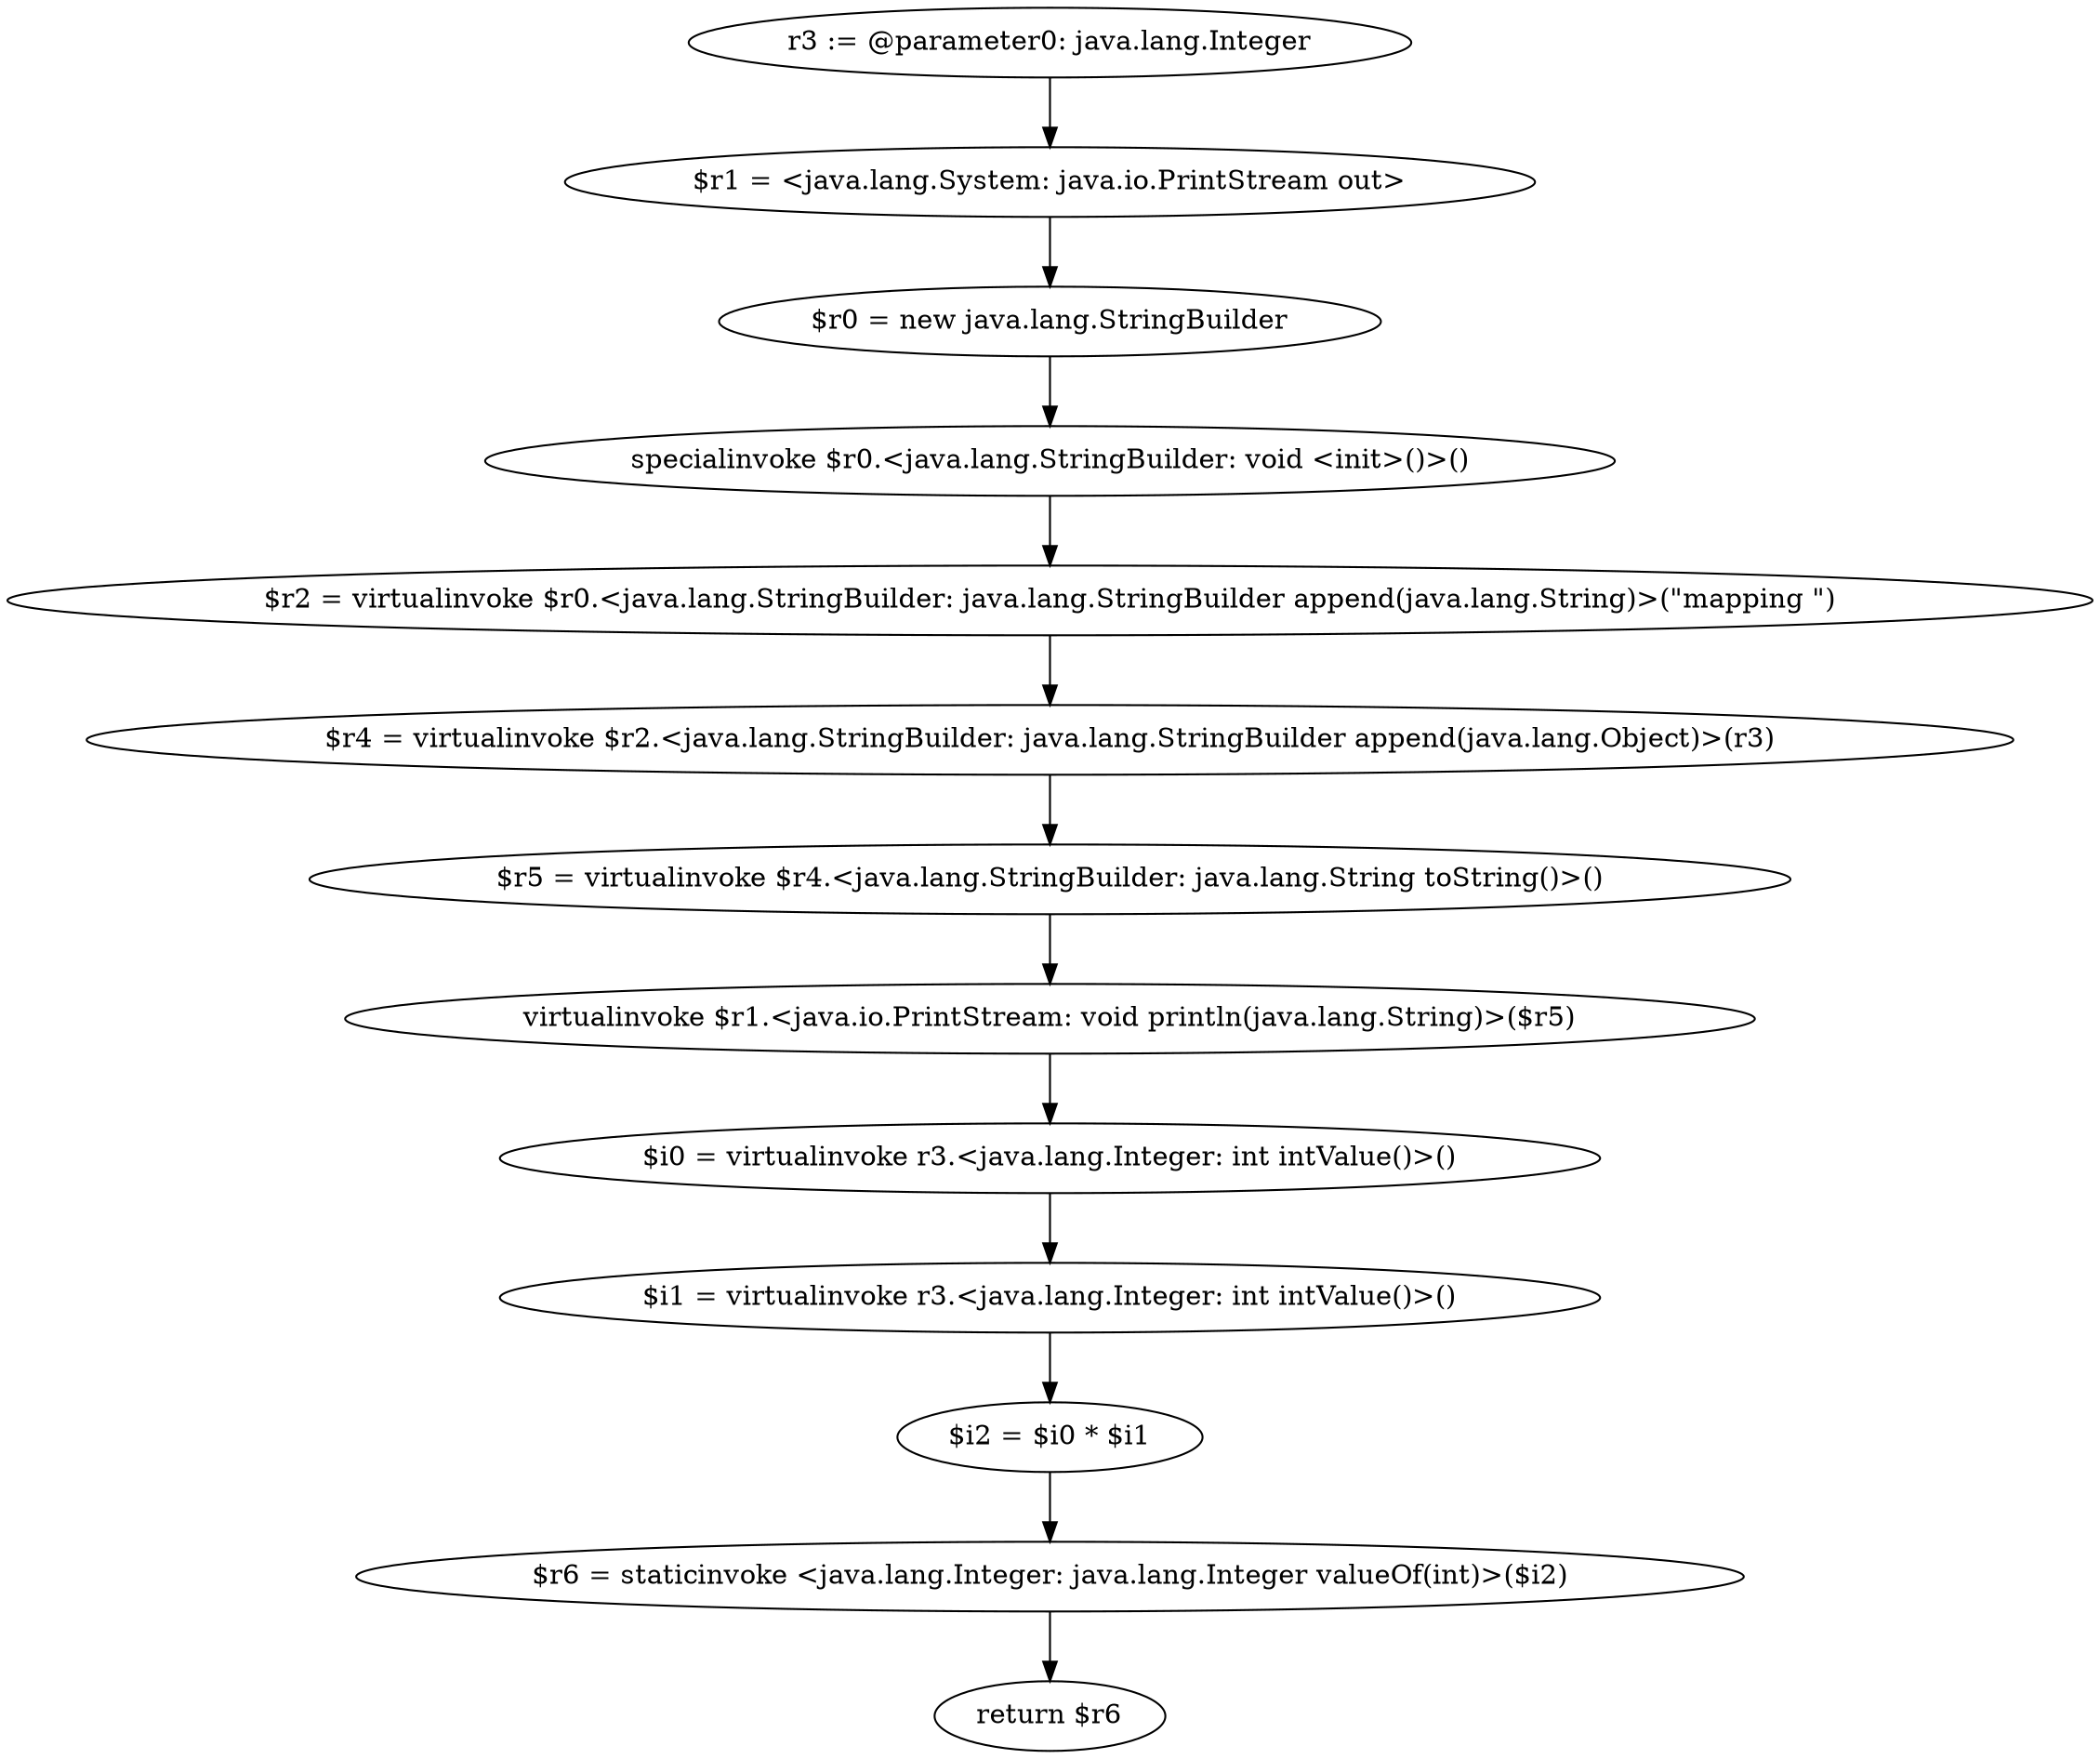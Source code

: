 digraph "unitGraph" {
    "r3 := @parameter0: java.lang.Integer"
    "$r1 = <java.lang.System: java.io.PrintStream out>"
    "$r0 = new java.lang.StringBuilder"
    "specialinvoke $r0.<java.lang.StringBuilder: void <init>()>()"
    "$r2 = virtualinvoke $r0.<java.lang.StringBuilder: java.lang.StringBuilder append(java.lang.String)>(\"mapping \")"
    "$r4 = virtualinvoke $r2.<java.lang.StringBuilder: java.lang.StringBuilder append(java.lang.Object)>(r3)"
    "$r5 = virtualinvoke $r4.<java.lang.StringBuilder: java.lang.String toString()>()"
    "virtualinvoke $r1.<java.io.PrintStream: void println(java.lang.String)>($r5)"
    "$i0 = virtualinvoke r3.<java.lang.Integer: int intValue()>()"
    "$i1 = virtualinvoke r3.<java.lang.Integer: int intValue()>()"
    "$i2 = $i0 * $i1"
    "$r6 = staticinvoke <java.lang.Integer: java.lang.Integer valueOf(int)>($i2)"
    "return $r6"
    "r3 := @parameter0: java.lang.Integer"->"$r1 = <java.lang.System: java.io.PrintStream out>";
    "$r1 = <java.lang.System: java.io.PrintStream out>"->"$r0 = new java.lang.StringBuilder";
    "$r0 = new java.lang.StringBuilder"->"specialinvoke $r0.<java.lang.StringBuilder: void <init>()>()";
    "specialinvoke $r0.<java.lang.StringBuilder: void <init>()>()"->"$r2 = virtualinvoke $r0.<java.lang.StringBuilder: java.lang.StringBuilder append(java.lang.String)>(\"mapping \")";
    "$r2 = virtualinvoke $r0.<java.lang.StringBuilder: java.lang.StringBuilder append(java.lang.String)>(\"mapping \")"->"$r4 = virtualinvoke $r2.<java.lang.StringBuilder: java.lang.StringBuilder append(java.lang.Object)>(r3)";
    "$r4 = virtualinvoke $r2.<java.lang.StringBuilder: java.lang.StringBuilder append(java.lang.Object)>(r3)"->"$r5 = virtualinvoke $r4.<java.lang.StringBuilder: java.lang.String toString()>()";
    "$r5 = virtualinvoke $r4.<java.lang.StringBuilder: java.lang.String toString()>()"->"virtualinvoke $r1.<java.io.PrintStream: void println(java.lang.String)>($r5)";
    "virtualinvoke $r1.<java.io.PrintStream: void println(java.lang.String)>($r5)"->"$i0 = virtualinvoke r3.<java.lang.Integer: int intValue()>()";
    "$i0 = virtualinvoke r3.<java.lang.Integer: int intValue()>()"->"$i1 = virtualinvoke r3.<java.lang.Integer: int intValue()>()";
    "$i1 = virtualinvoke r3.<java.lang.Integer: int intValue()>()"->"$i2 = $i0 * $i1";
    "$i2 = $i0 * $i1"->"$r6 = staticinvoke <java.lang.Integer: java.lang.Integer valueOf(int)>($i2)";
    "$r6 = staticinvoke <java.lang.Integer: java.lang.Integer valueOf(int)>($i2)"->"return $r6";
}

